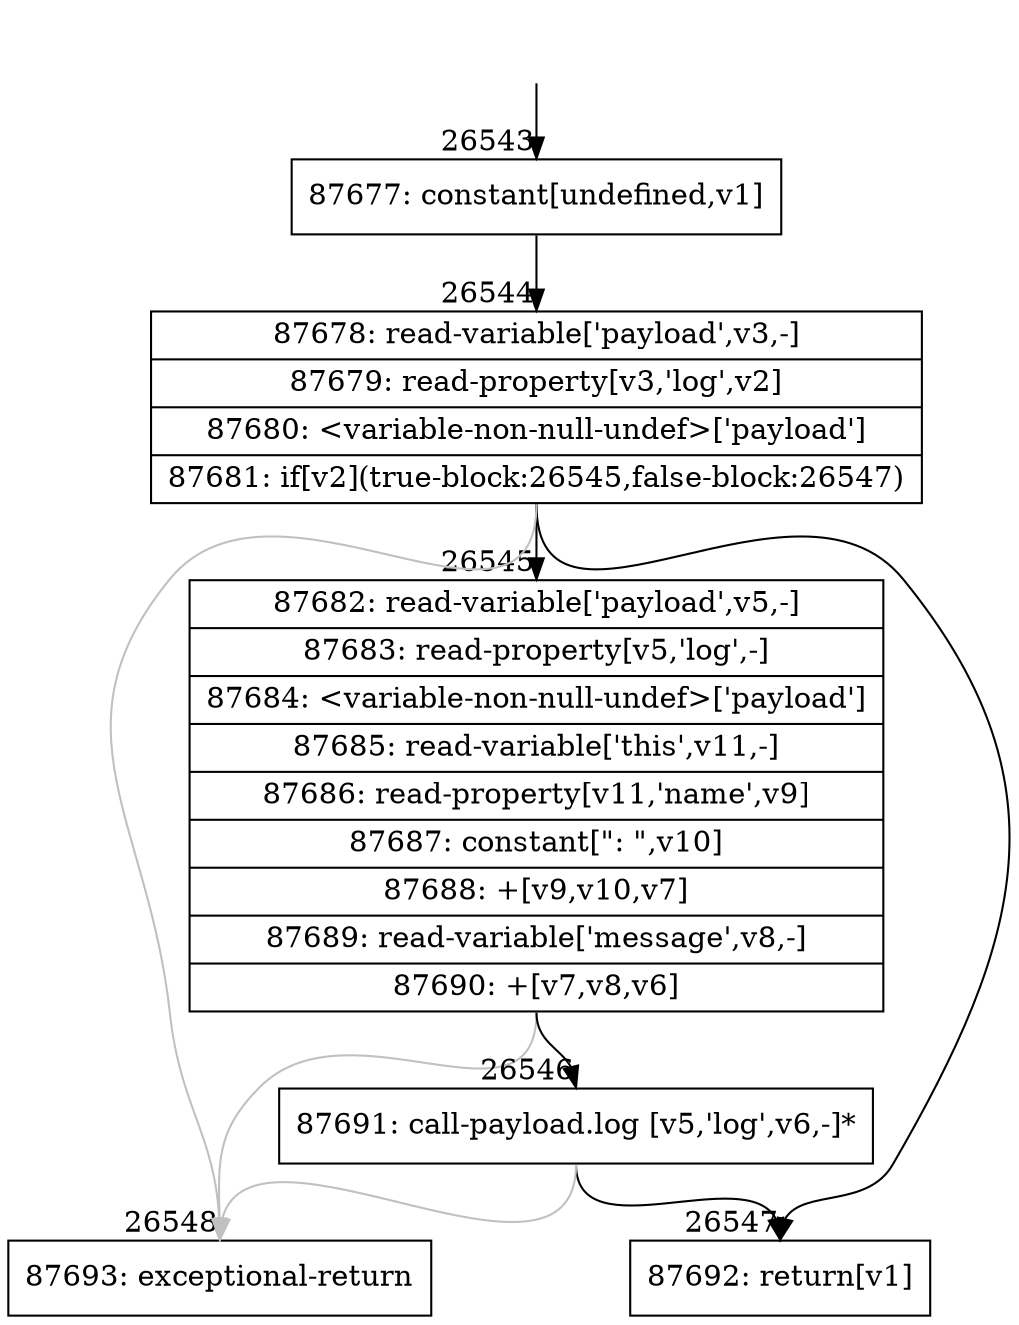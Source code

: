 digraph {
rankdir="TD"
BB_entry2324[shape=none,label=""];
BB_entry2324 -> BB26543 [tailport=s, headport=n, headlabel="    26543"]
BB26543 [shape=record label="{87677: constant[undefined,v1]}" ] 
BB26543 -> BB26544 [tailport=s, headport=n, headlabel="      26544"]
BB26544 [shape=record label="{87678: read-variable['payload',v3,-]|87679: read-property[v3,'log',v2]|87680: \<variable-non-null-undef\>['payload']|87681: if[v2](true-block:26545,false-block:26547)}" ] 
BB26544 -> BB26545 [tailport=s, headport=n, headlabel="      26545"]
BB26544 -> BB26547 [tailport=s, headport=n, headlabel="      26547"]
BB26544 -> BB26548 [tailport=s, headport=n, color=gray, headlabel="      26548"]
BB26545 [shape=record label="{87682: read-variable['payload',v5,-]|87683: read-property[v5,'log',-]|87684: \<variable-non-null-undef\>['payload']|87685: read-variable['this',v11,-]|87686: read-property[v11,'name',v9]|87687: constant[\": \",v10]|87688: +[v9,v10,v7]|87689: read-variable['message',v8,-]|87690: +[v7,v8,v6]}" ] 
BB26545 -> BB26546 [tailport=s, headport=n, headlabel="      26546"]
BB26545 -> BB26548 [tailport=s, headport=n, color=gray]
BB26546 [shape=record label="{87691: call-payload.log [v5,'log',v6,-]*}" ] 
BB26546 -> BB26547 [tailport=s, headport=n]
BB26546 -> BB26548 [tailport=s, headport=n, color=gray]
BB26547 [shape=record label="{87692: return[v1]}" ] 
BB26548 [shape=record label="{87693: exceptional-return}" ] 
//#$~ 48173
}
